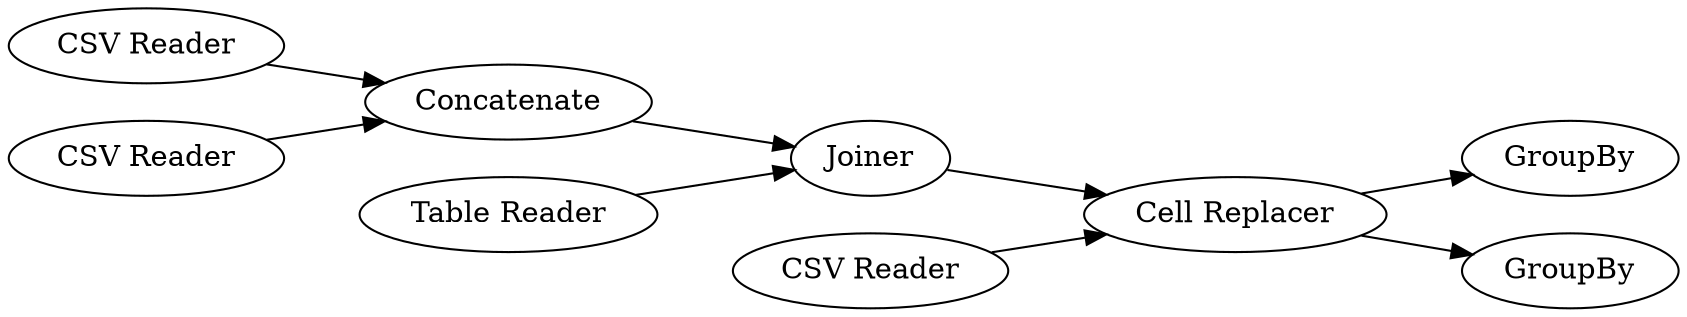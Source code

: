 digraph {
	2 [label="CSV Reader"]
	3 [label="CSV Reader"]
	4 [label=Concatenate]
	13 [label="Table Reader"]
	14 [label=Joiner]
	15 [label="CSV Reader"]
	16 [label="Cell Replacer"]
	17 [label=GroupBy]
	18 [label=GroupBy]
	2 -> 4
	3 -> 4
	4 -> 14
	13 -> 14
	14 -> 16
	15 -> 16
	16 -> 17
	16 -> 18
	rankdir=LR
}
